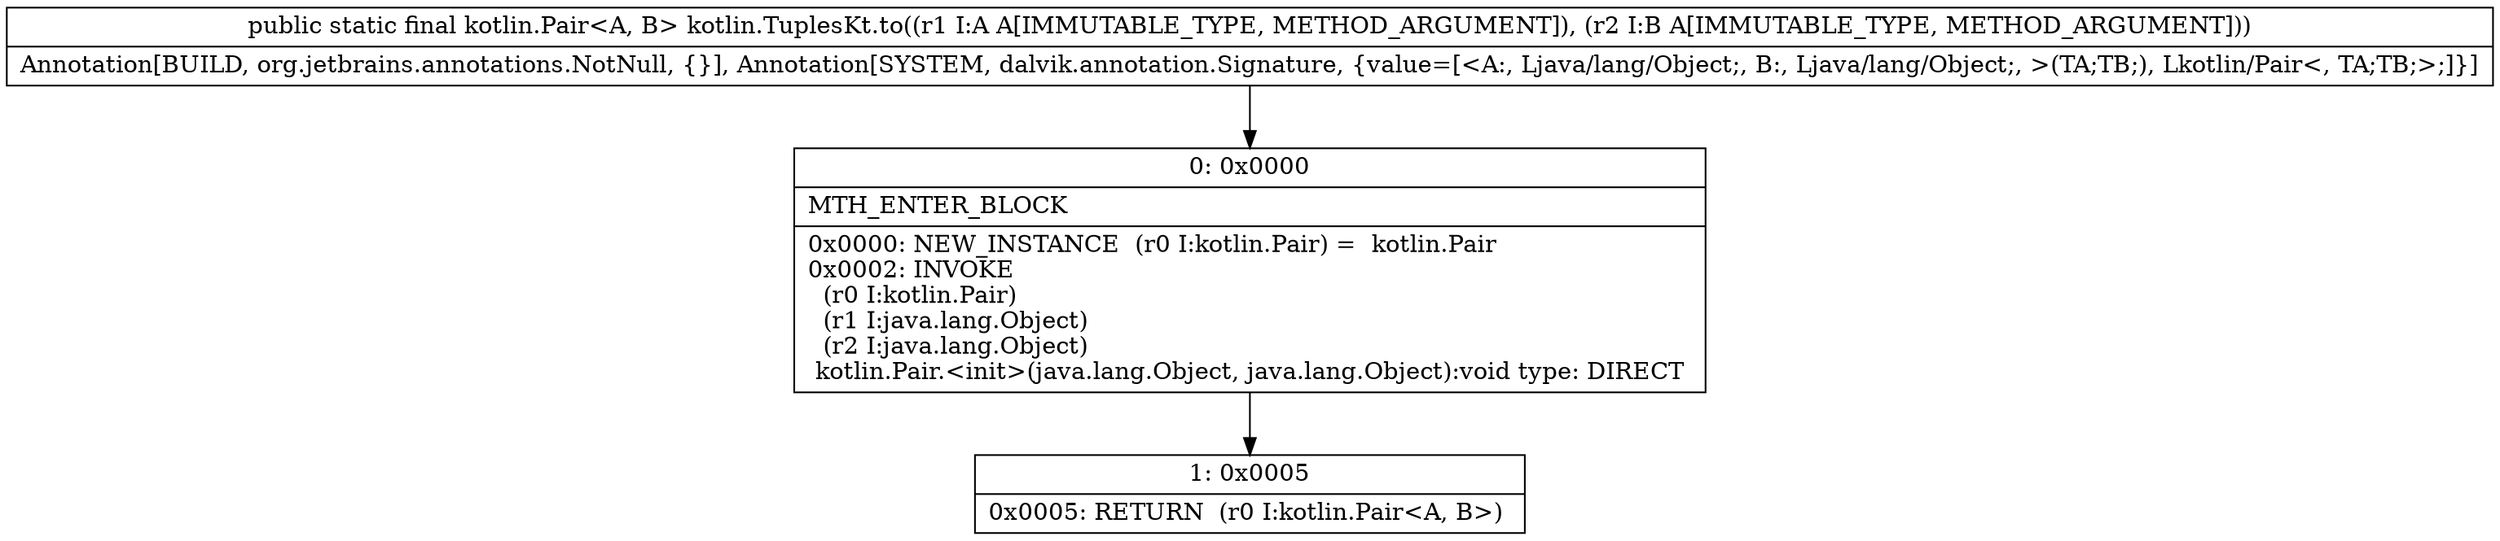 digraph "CFG forkotlin.TuplesKt.to(Ljava\/lang\/Object;Ljava\/lang\/Object;)Lkotlin\/Pair;" {
Node_0 [shape=record,label="{0\:\ 0x0000|MTH_ENTER_BLOCK\l|0x0000: NEW_INSTANCE  (r0 I:kotlin.Pair) =  kotlin.Pair \l0x0002: INVOKE  \l  (r0 I:kotlin.Pair)\l  (r1 I:java.lang.Object)\l  (r2 I:java.lang.Object)\l kotlin.Pair.\<init\>(java.lang.Object, java.lang.Object):void type: DIRECT \l}"];
Node_1 [shape=record,label="{1\:\ 0x0005|0x0005: RETURN  (r0 I:kotlin.Pair\<A, B\>) \l}"];
MethodNode[shape=record,label="{public static final kotlin.Pair\<A, B\> kotlin.TuplesKt.to((r1 I:A A[IMMUTABLE_TYPE, METHOD_ARGUMENT]), (r2 I:B A[IMMUTABLE_TYPE, METHOD_ARGUMENT]))  | Annotation[BUILD, org.jetbrains.annotations.NotNull, \{\}], Annotation[SYSTEM, dalvik.annotation.Signature, \{value=[\<A:, Ljava\/lang\/Object;, B:, Ljava\/lang\/Object;, \>(TA;TB;), Lkotlin\/Pair\<, TA;TB;\>;]\}]\l}"];
MethodNode -> Node_0;
Node_0 -> Node_1;
}

